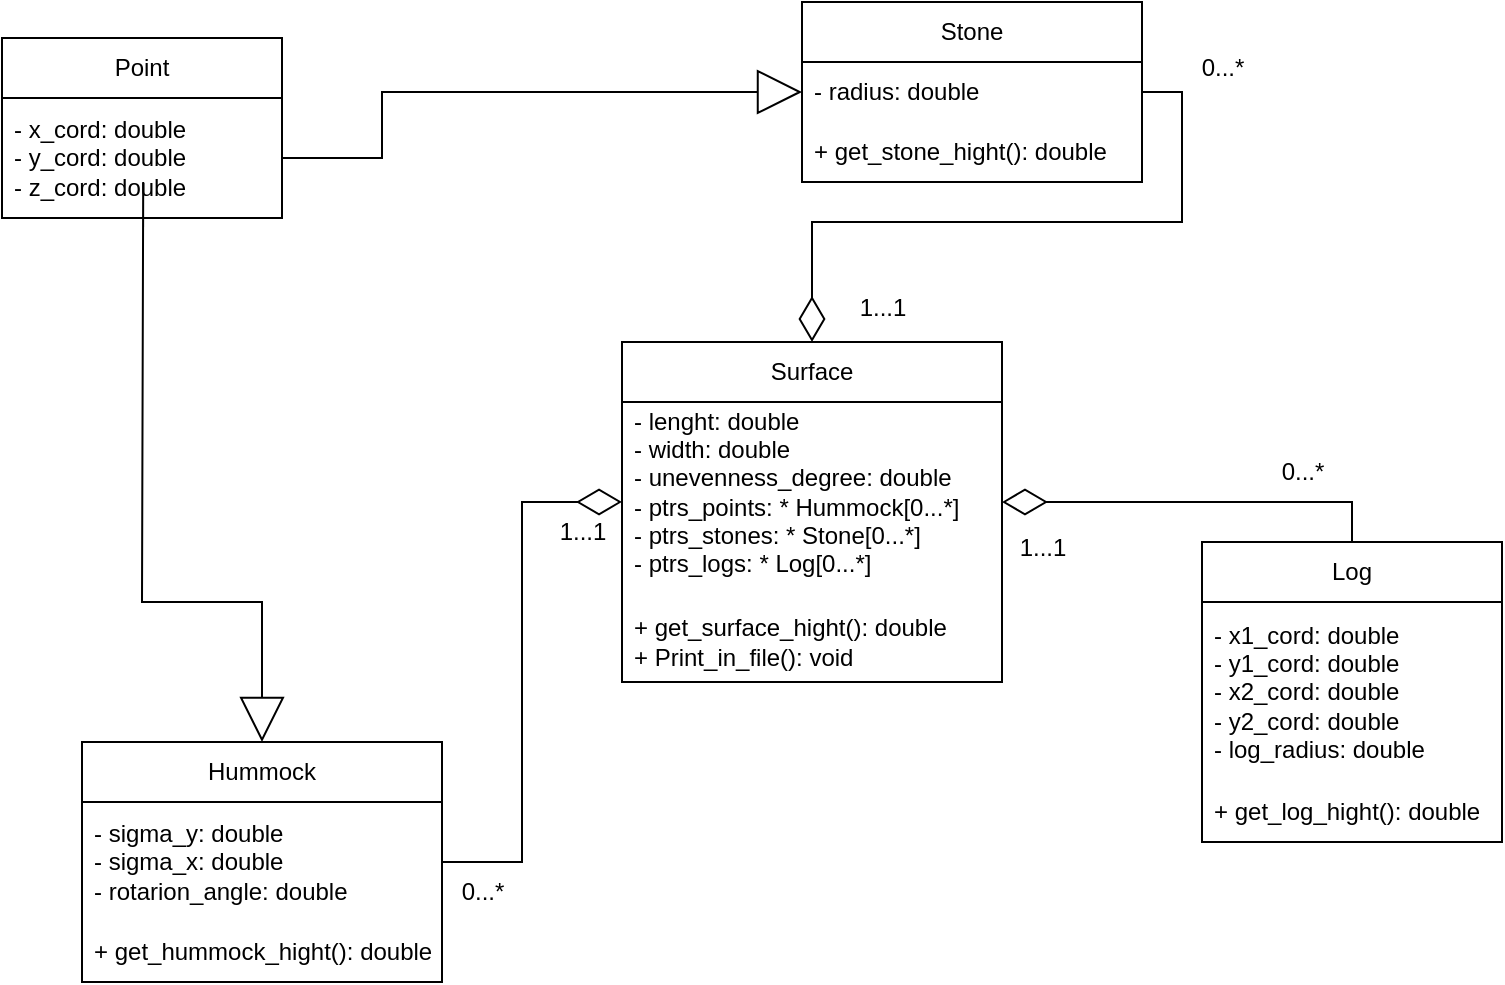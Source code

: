 <mxfile version="22.0.0" type="github">
  <diagram id="R2lEEEUBdFMjLlhIrx00" name="Page-1">
    <mxGraphModel dx="1066" dy="671" grid="1" gridSize="10" guides="1" tooltips="1" connect="1" arrows="1" fold="1" page="1" pageScale="1" pageWidth="850" pageHeight="1100" math="0" shadow="0" extFonts="Permanent Marker^https://fonts.googleapis.com/css?family=Permanent+Marker">
      <root>
        <mxCell id="0" />
        <mxCell id="1" parent="0" />
        <mxCell id="_9hCbtUkBtZkM0SEBbNd-7" value="Point" style="swimlane;fontStyle=0;childLayout=stackLayout;horizontal=1;startSize=30;horizontalStack=0;resizeParent=1;resizeParentMax=0;resizeLast=0;collapsible=1;marginBottom=0;whiteSpace=wrap;html=1;" vertex="1" parent="1">
          <mxGeometry x="90" y="48" width="140" height="90" as="geometry" />
        </mxCell>
        <mxCell id="_9hCbtUkBtZkM0SEBbNd-8" value="- x_cord: double&lt;br&gt;- y_cord: double&lt;br&gt;- z_cord: double" style="text;strokeColor=none;fillColor=none;align=left;verticalAlign=middle;spacingLeft=4;spacingRight=4;overflow=hidden;points=[[0,0.5],[1,0.5]];portConstraint=eastwest;rotatable=0;whiteSpace=wrap;html=1;" vertex="1" parent="_9hCbtUkBtZkM0SEBbNd-7">
          <mxGeometry y="30" width="140" height="60" as="geometry" />
        </mxCell>
        <mxCell id="_9hCbtUkBtZkM0SEBbNd-11" value="Hummock" style="swimlane;fontStyle=0;childLayout=stackLayout;horizontal=1;startSize=30;horizontalStack=0;resizeParent=1;resizeParentMax=0;resizeLast=0;collapsible=1;marginBottom=0;whiteSpace=wrap;html=1;" vertex="1" parent="1">
          <mxGeometry x="130" y="400" width="180" height="120" as="geometry" />
        </mxCell>
        <mxCell id="_9hCbtUkBtZkM0SEBbNd-12" value="- sigma_y: double&lt;br&gt;- sigma_x: double&lt;br&gt;- rotarion_angle: double" style="text;strokeColor=none;fillColor=none;align=left;verticalAlign=middle;spacingLeft=4;spacingRight=4;overflow=hidden;points=[[0,0.5],[1,0.5]];portConstraint=eastwest;rotatable=0;whiteSpace=wrap;html=1;" vertex="1" parent="_9hCbtUkBtZkM0SEBbNd-11">
          <mxGeometry y="30" width="180" height="60" as="geometry" />
        </mxCell>
        <mxCell id="_9hCbtUkBtZkM0SEBbNd-13" value="+ get_hummock_hight(): double" style="text;strokeColor=none;fillColor=none;align=left;verticalAlign=middle;spacingLeft=4;spacingRight=4;overflow=hidden;points=[[0,0.5],[1,0.5]];portConstraint=eastwest;rotatable=0;whiteSpace=wrap;html=1;" vertex="1" parent="_9hCbtUkBtZkM0SEBbNd-11">
          <mxGeometry y="90" width="180" height="30" as="geometry" />
        </mxCell>
        <mxCell id="_9hCbtUkBtZkM0SEBbNd-15" value="Stone" style="swimlane;fontStyle=0;childLayout=stackLayout;horizontal=1;startSize=30;horizontalStack=0;resizeParent=1;resizeParentMax=0;resizeLast=0;collapsible=1;marginBottom=0;whiteSpace=wrap;html=1;" vertex="1" parent="1">
          <mxGeometry x="490" y="30" width="170" height="90" as="geometry" />
        </mxCell>
        <mxCell id="_9hCbtUkBtZkM0SEBbNd-16" value="- radius: double" style="text;strokeColor=none;fillColor=none;align=left;verticalAlign=middle;spacingLeft=4;spacingRight=4;overflow=hidden;points=[[0,0.5],[1,0.5]];portConstraint=eastwest;rotatable=0;whiteSpace=wrap;html=1;" vertex="1" parent="_9hCbtUkBtZkM0SEBbNd-15">
          <mxGeometry y="30" width="170" height="30" as="geometry" />
        </mxCell>
        <mxCell id="_9hCbtUkBtZkM0SEBbNd-17" value="+ get_stone_hight(): double" style="text;strokeColor=none;fillColor=none;align=left;verticalAlign=middle;spacingLeft=4;spacingRight=4;overflow=hidden;points=[[0,0.5],[1,0.5]];portConstraint=eastwest;rotatable=0;whiteSpace=wrap;html=1;" vertex="1" parent="_9hCbtUkBtZkM0SEBbNd-15">
          <mxGeometry y="60" width="170" height="30" as="geometry" />
        </mxCell>
        <mxCell id="_9hCbtUkBtZkM0SEBbNd-19" style="edgeStyle=orthogonalEdgeStyle;rounded=0;orthogonalLoop=1;jettySize=auto;html=1;exitX=1;exitY=0.5;exitDx=0;exitDy=0;" edge="1" parent="_9hCbtUkBtZkM0SEBbNd-15" source="_9hCbtUkBtZkM0SEBbNd-16" target="_9hCbtUkBtZkM0SEBbNd-16">
          <mxGeometry relative="1" as="geometry" />
        </mxCell>
        <mxCell id="_9hCbtUkBtZkM0SEBbNd-33" style="edgeStyle=orthogonalEdgeStyle;rounded=0;orthogonalLoop=1;jettySize=auto;html=1;exitX=0.5;exitY=0;exitDx=0;exitDy=0;entryX=1;entryY=0.5;entryDx=0;entryDy=0;endArrow=diamondThin;endFill=0;endSize=20;" edge="1" parent="1" source="_9hCbtUkBtZkM0SEBbNd-20" target="_9hCbtUkBtZkM0SEBbNd-25">
          <mxGeometry relative="1" as="geometry" />
        </mxCell>
        <mxCell id="_9hCbtUkBtZkM0SEBbNd-20" value="Log" style="swimlane;fontStyle=0;childLayout=stackLayout;horizontal=1;startSize=30;horizontalStack=0;resizeParent=1;resizeParentMax=0;resizeLast=0;collapsible=1;marginBottom=0;whiteSpace=wrap;html=1;" vertex="1" parent="1">
          <mxGeometry x="690" y="300" width="150" height="150" as="geometry" />
        </mxCell>
        <mxCell id="_9hCbtUkBtZkM0SEBbNd-21" value="- x1_cord: double&lt;br&gt;- y1_cord: double&lt;br&gt;- x2_cord: double&lt;br&gt;- y2_cord: double&lt;br&gt;- log_radius: double" style="text;strokeColor=none;fillColor=none;align=left;verticalAlign=middle;spacingLeft=4;spacingRight=4;overflow=hidden;points=[[0,0.5],[1,0.5]];portConstraint=eastwest;rotatable=0;whiteSpace=wrap;html=1;" vertex="1" parent="_9hCbtUkBtZkM0SEBbNd-20">
          <mxGeometry y="30" width="150" height="90" as="geometry" />
        </mxCell>
        <mxCell id="_9hCbtUkBtZkM0SEBbNd-22" value="+ get_log_hight(): double" style="text;strokeColor=none;fillColor=none;align=left;verticalAlign=middle;spacingLeft=4;spacingRight=4;overflow=hidden;points=[[0,0.5],[1,0.5]];portConstraint=eastwest;rotatable=0;whiteSpace=wrap;html=1;" vertex="1" parent="_9hCbtUkBtZkM0SEBbNd-20">
          <mxGeometry y="120" width="150" height="30" as="geometry" />
        </mxCell>
        <mxCell id="_9hCbtUkBtZkM0SEBbNd-24" value="Surface" style="swimlane;fontStyle=0;childLayout=stackLayout;horizontal=1;startSize=30;horizontalStack=0;resizeParent=1;resizeParentMax=0;resizeLast=0;collapsible=1;marginBottom=0;whiteSpace=wrap;html=1;" vertex="1" parent="1">
          <mxGeometry x="400" y="200" width="190" height="170" as="geometry" />
        </mxCell>
        <mxCell id="_9hCbtUkBtZkM0SEBbNd-25" value="&lt;font style=&quot;font-size: 12px;&quot;&gt;&lt;font style=&quot;font-size: 12px;&quot;&gt;- lenght: double&lt;br&gt;- width: double&lt;br&gt;- unevenness_degree: double&lt;br&gt;- ptrs_points&lt;/font&gt;&lt;font style=&quot;font-size: 12px;&quot;&gt;&lt;font style=&quot;font-size: 12px;&quot;&gt;&lt;span style=&quot;background-color: rgb(255, 255, 255);&quot;&gt;: * Hummock[0...*]&lt;br&gt;&lt;/span&gt;&lt;/font&gt;-&amp;nbsp;&lt;/font&gt;ptrs_stones: * Stone[0...*]&lt;br&gt;&lt;font style=&quot;font-size: 12px;&quot;&gt;- ptrs_logs: * Log[0...*]&lt;br&gt;&lt;/font&gt;&lt;/font&gt;&lt;font style=&quot;font-size: 12px;&quot; face=&quot;Consolas, Courier New, monospace&quot;&gt;&lt;br&gt;&lt;/font&gt;" style="text;strokeColor=none;fillColor=none;align=left;verticalAlign=middle;spacingLeft=4;spacingRight=4;overflow=hidden;points=[[0,0.5],[1,0.5]];portConstraint=eastwest;rotatable=0;whiteSpace=wrap;html=1;" vertex="1" parent="_9hCbtUkBtZkM0SEBbNd-24">
          <mxGeometry y="30" width="190" height="100" as="geometry" />
        </mxCell>
        <mxCell id="_9hCbtUkBtZkM0SEBbNd-26" value="&lt;font style=&quot;font-size: 12px;&quot;&gt;+ get_surface_hight(): double&lt;br&gt;+ Print_in_file(): void&lt;/font&gt;" style="text;strokeColor=none;fillColor=none;align=left;verticalAlign=middle;spacingLeft=4;spacingRight=4;overflow=hidden;points=[[0,0.5],[1,0.5]];portConstraint=eastwest;rotatable=0;whiteSpace=wrap;html=1;" vertex="1" parent="_9hCbtUkBtZkM0SEBbNd-24">
          <mxGeometry y="130" width="190" height="40" as="geometry" />
        </mxCell>
        <mxCell id="_9hCbtUkBtZkM0SEBbNd-29" style="edgeStyle=orthogonalEdgeStyle;rounded=0;orthogonalLoop=1;jettySize=auto;html=1;exitX=0.504;exitY=1.075;exitDx=0;exitDy=0;entryX=0.5;entryY=0;entryDx=0;entryDy=0;endArrow=block;endFill=0;endSize=20;exitPerimeter=0;" edge="1" parent="1" source="_9hCbtUkBtZkM0SEBbNd-8" target="_9hCbtUkBtZkM0SEBbNd-11">
          <mxGeometry relative="1" as="geometry">
            <Array as="points">
              <mxPoint x="161" y="120" />
              <mxPoint x="160" y="330" />
              <mxPoint x="220" y="330" />
            </Array>
          </mxGeometry>
        </mxCell>
        <mxCell id="_9hCbtUkBtZkM0SEBbNd-30" value="" style="edgeStyle=orthogonalEdgeStyle;rounded=0;orthogonalLoop=1;jettySize=auto;html=1;exitX=1;exitY=0.5;exitDx=0;exitDy=0;entryX=0;entryY=0.5;entryDx=0;entryDy=0;endArrow=block;endFill=0;endSize=20;align=left;labelBorderColor=none;fontSize=12;" edge="1" parent="1" source="_9hCbtUkBtZkM0SEBbNd-8" target="_9hCbtUkBtZkM0SEBbNd-16">
          <mxGeometry x="-0.755" y="-70" relative="1" as="geometry">
            <Array as="points">
              <mxPoint x="280" y="108" />
              <mxPoint x="280" y="75" />
            </Array>
            <mxPoint as="offset" />
          </mxGeometry>
        </mxCell>
        <mxCell id="_9hCbtUkBtZkM0SEBbNd-31" style="edgeStyle=orthogonalEdgeStyle;rounded=0;orthogonalLoop=1;jettySize=auto;html=1;exitX=1;exitY=0.5;exitDx=0;exitDy=0;entryX=0.5;entryY=0;entryDx=0;entryDy=0;endArrow=diamondThin;endFill=0;strokeWidth=1;endSize=20;" edge="1" parent="1" source="_9hCbtUkBtZkM0SEBbNd-16" target="_9hCbtUkBtZkM0SEBbNd-24">
          <mxGeometry relative="1" as="geometry" />
        </mxCell>
        <mxCell id="_9hCbtUkBtZkM0SEBbNd-32" style="edgeStyle=orthogonalEdgeStyle;rounded=0;orthogonalLoop=1;jettySize=auto;html=1;exitX=1;exitY=0.5;exitDx=0;exitDy=0;entryX=0;entryY=0.5;entryDx=0;entryDy=0;endArrow=diamondThin;endFill=0;endSize=20;" edge="1" parent="1" source="_9hCbtUkBtZkM0SEBbNd-12" target="_9hCbtUkBtZkM0SEBbNd-25">
          <mxGeometry relative="1" as="geometry" />
        </mxCell>
        <mxCell id="_9hCbtUkBtZkM0SEBbNd-41" value="1...1" style="text;html=1;align=center;verticalAlign=middle;resizable=0;points=[];autosize=1;strokeColor=none;fillColor=none;" vertex="1" parent="1">
          <mxGeometry x="355" y="280" width="50" height="30" as="geometry" />
        </mxCell>
        <mxCell id="_9hCbtUkBtZkM0SEBbNd-42" value="0...*" style="text;html=1;align=center;verticalAlign=middle;resizable=0;points=[];autosize=1;strokeColor=none;fillColor=none;" vertex="1" parent="1">
          <mxGeometry x="310" y="460" width="40" height="30" as="geometry" />
        </mxCell>
        <mxCell id="_9hCbtUkBtZkM0SEBbNd-43" value="1...1" style="text;html=1;align=center;verticalAlign=middle;resizable=0;points=[];autosize=1;strokeColor=none;fillColor=none;" vertex="1" parent="1">
          <mxGeometry x="585" y="288" width="50" height="30" as="geometry" />
        </mxCell>
        <mxCell id="_9hCbtUkBtZkM0SEBbNd-44" value="1...1" style="text;html=1;align=center;verticalAlign=middle;resizable=0;points=[];autosize=1;strokeColor=none;fillColor=none;" vertex="1" parent="1">
          <mxGeometry x="505" y="168" width="50" height="30" as="geometry" />
        </mxCell>
        <mxCell id="_9hCbtUkBtZkM0SEBbNd-45" value="0...*" style="text;html=1;align=center;verticalAlign=middle;resizable=0;points=[];autosize=1;strokeColor=none;fillColor=none;" vertex="1" parent="1">
          <mxGeometry x="720" y="250" width="40" height="30" as="geometry" />
        </mxCell>
        <mxCell id="_9hCbtUkBtZkM0SEBbNd-46" value="0...*" style="text;html=1;align=center;verticalAlign=middle;resizable=0;points=[];autosize=1;strokeColor=none;fillColor=none;" vertex="1" parent="1">
          <mxGeometry x="680" y="48" width="40" height="30" as="geometry" />
        </mxCell>
      </root>
    </mxGraphModel>
  </diagram>
</mxfile>
